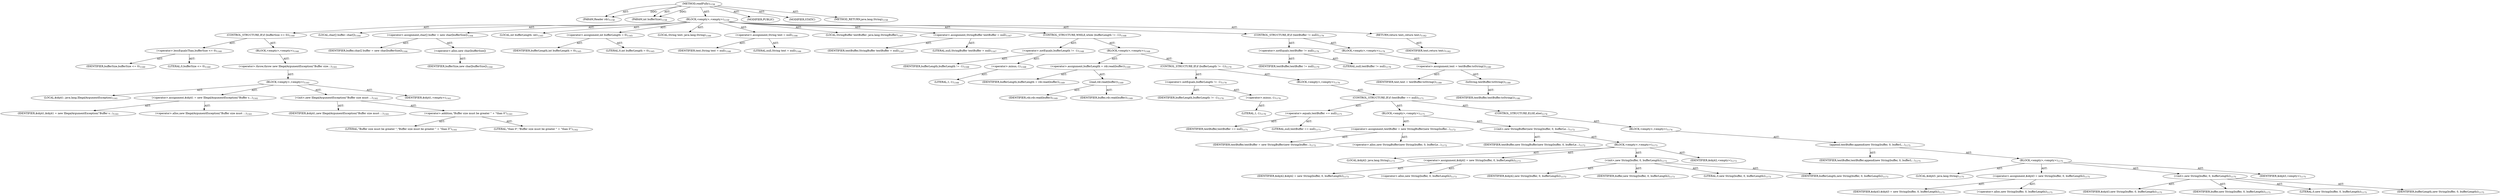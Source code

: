 digraph "readFully" {  
"111669149722" [label = <(METHOD,readFully)<SUB>1158</SUB>> ]
"115964117109" [label = <(PARAM,Reader rdr)<SUB>1158</SUB>> ]
"115964117110" [label = <(PARAM,int bufferSize)<SUB>1158</SUB>> ]
"25769803957" [label = <(BLOCK,&lt;empty&gt;,&lt;empty&gt;)<SUB>1159</SUB>> ]
"47244640368" [label = <(CONTROL_STRUCTURE,IF,if (bufferSize &lt;= 0))<SUB>1160</SUB>> ]
"30064771741" [label = <(&lt;operator&gt;.lessEqualsThan,bufferSize &lt;= 0)<SUB>1160</SUB>> ]
"68719477419" [label = <(IDENTIFIER,bufferSize,bufferSize &lt;= 0)<SUB>1160</SUB>> ]
"90194313393" [label = <(LITERAL,0,bufferSize &lt;= 0)<SUB>1160</SUB>> ]
"25769803958" [label = <(BLOCK,&lt;empty&gt;,&lt;empty&gt;)<SUB>1160</SUB>> ]
"30064771742" [label = <(&lt;operator&gt;.throw,throw new IllegalArgumentException(&quot;Buffer size...)<SUB>1161</SUB>> ]
"25769803959" [label = <(BLOCK,&lt;empty&gt;,&lt;empty&gt;)<SUB>1161</SUB>> ]
"94489280615" [label = <(LOCAL,$obj41: java.lang.IllegalArgumentException)<SUB>1161</SUB>> ]
"30064771743" [label = <(&lt;operator&gt;.assignment,$obj41 = new IllegalArgumentException(&quot;Buffer s...)<SUB>1161</SUB>> ]
"68719477420" [label = <(IDENTIFIER,$obj41,$obj41 = new IllegalArgumentException(&quot;Buffer s...)<SUB>1161</SUB>> ]
"30064771744" [label = <(&lt;operator&gt;.alloc,new IllegalArgumentException(&quot;Buffer size must ...)<SUB>1161</SUB>> ]
"30064771745" [label = <(&lt;init&gt;,new IllegalArgumentException(&quot;Buffer size must ...)<SUB>1161</SUB>> ]
"68719477421" [label = <(IDENTIFIER,$obj41,new IllegalArgumentException(&quot;Buffer size must ...)<SUB>1161</SUB>> ]
"30064771746" [label = <(&lt;operator&gt;.addition,&quot;Buffer size must be greater &quot; + &quot;than 0&quot;)<SUB>1161</SUB>> ]
"90194313394" [label = <(LITERAL,&quot;Buffer size must be greater &quot;,&quot;Buffer size must be greater &quot; + &quot;than 0&quot;)<SUB>1161</SUB>> ]
"90194313395" [label = <(LITERAL,&quot;than 0&quot;,&quot;Buffer size must be greater &quot; + &quot;than 0&quot;)<SUB>1162</SUB>> ]
"68719477422" [label = <(IDENTIFIER,$obj41,&lt;empty&gt;)<SUB>1161</SUB>> ]
"94489280616" [label = <(LOCAL,char[] buffer: char[])<SUB>1164</SUB>> ]
"30064771747" [label = <(&lt;operator&gt;.assignment,char[] buffer = new char[bufferSize])<SUB>1164</SUB>> ]
"68719477423" [label = <(IDENTIFIER,buffer,char[] buffer = new char[bufferSize])<SUB>1164</SUB>> ]
"30064771748" [label = <(&lt;operator&gt;.alloc,new char[bufferSize])> ]
"68719477424" [label = <(IDENTIFIER,bufferSize,new char[bufferSize])<SUB>1164</SUB>> ]
"94489280617" [label = <(LOCAL,int bufferLength: int)<SUB>1165</SUB>> ]
"30064771749" [label = <(&lt;operator&gt;.assignment,int bufferLength = 0)<SUB>1165</SUB>> ]
"68719477425" [label = <(IDENTIFIER,bufferLength,int bufferLength = 0)<SUB>1165</SUB>> ]
"90194313396" [label = <(LITERAL,0,int bufferLength = 0)<SUB>1165</SUB>> ]
"94489280618" [label = <(LOCAL,String text: java.lang.String)<SUB>1166</SUB>> ]
"30064771750" [label = <(&lt;operator&gt;.assignment,String text = null)<SUB>1166</SUB>> ]
"68719477426" [label = <(IDENTIFIER,text,String text = null)<SUB>1166</SUB>> ]
"90194313397" [label = <(LITERAL,null,String text = null)<SUB>1166</SUB>> ]
"94489280619" [label = <(LOCAL,StringBuffer textBuffer: java.lang.StringBuffer)<SUB>1167</SUB>> ]
"30064771751" [label = <(&lt;operator&gt;.assignment,StringBuffer textBuffer = null)<SUB>1167</SUB>> ]
"68719477427" [label = <(IDENTIFIER,textBuffer,StringBuffer textBuffer = null)<SUB>1167</SUB>> ]
"90194313398" [label = <(LITERAL,null,StringBuffer textBuffer = null)<SUB>1167</SUB>> ]
"47244640369" [label = <(CONTROL_STRUCTURE,WHILE,while (bufferLength != -1))<SUB>1168</SUB>> ]
"30064771752" [label = <(&lt;operator&gt;.notEquals,bufferLength != -1)<SUB>1168</SUB>> ]
"68719477428" [label = <(IDENTIFIER,bufferLength,bufferLength != -1)<SUB>1168</SUB>> ]
"30064771753" [label = <(&lt;operator&gt;.minus,-1)<SUB>1168</SUB>> ]
"90194313399" [label = <(LITERAL,1,-1)<SUB>1168</SUB>> ]
"25769803960" [label = <(BLOCK,&lt;empty&gt;,&lt;empty&gt;)<SUB>1168</SUB>> ]
"30064771754" [label = <(&lt;operator&gt;.assignment,bufferLength = rdr.read(buffer))<SUB>1169</SUB>> ]
"68719477429" [label = <(IDENTIFIER,bufferLength,bufferLength = rdr.read(buffer))<SUB>1169</SUB>> ]
"30064771755" [label = <(read,rdr.read(buffer))<SUB>1169</SUB>> ]
"68719477430" [label = <(IDENTIFIER,rdr,rdr.read(buffer))<SUB>1169</SUB>> ]
"68719477431" [label = <(IDENTIFIER,buffer,rdr.read(buffer))<SUB>1169</SUB>> ]
"47244640370" [label = <(CONTROL_STRUCTURE,IF,if (bufferLength != -1))<SUB>1170</SUB>> ]
"30064771756" [label = <(&lt;operator&gt;.notEquals,bufferLength != -1)<SUB>1170</SUB>> ]
"68719477432" [label = <(IDENTIFIER,bufferLength,bufferLength != -1)<SUB>1170</SUB>> ]
"30064771757" [label = <(&lt;operator&gt;.minus,-1)<SUB>1170</SUB>> ]
"90194313400" [label = <(LITERAL,1,-1)<SUB>1170</SUB>> ]
"25769803961" [label = <(BLOCK,&lt;empty&gt;,&lt;empty&gt;)<SUB>1170</SUB>> ]
"47244640371" [label = <(CONTROL_STRUCTURE,IF,if (textBuffer == null))<SUB>1171</SUB>> ]
"30064771758" [label = <(&lt;operator&gt;.equals,textBuffer == null)<SUB>1171</SUB>> ]
"68719477433" [label = <(IDENTIFIER,textBuffer,textBuffer == null)<SUB>1171</SUB>> ]
"90194313401" [label = <(LITERAL,null,textBuffer == null)<SUB>1171</SUB>> ]
"25769803962" [label = <(BLOCK,&lt;empty&gt;,&lt;empty&gt;)<SUB>1171</SUB>> ]
"30064771759" [label = <(&lt;operator&gt;.assignment,textBuffer = new StringBuffer(new String(buffer...)<SUB>1172</SUB>> ]
"68719477434" [label = <(IDENTIFIER,textBuffer,textBuffer = new StringBuffer(new String(buffer...)<SUB>1172</SUB>> ]
"30064771760" [label = <(&lt;operator&gt;.alloc,new StringBuffer(new String(buffer, 0, bufferLe...)<SUB>1172</SUB>> ]
"30064771761" [label = <(&lt;init&gt;,new StringBuffer(new String(buffer, 0, bufferLe...)<SUB>1172</SUB>> ]
"68719477435" [label = <(IDENTIFIER,textBuffer,new StringBuffer(new String(buffer, 0, bufferLe...)<SUB>1172</SUB>> ]
"25769803963" [label = <(BLOCK,&lt;empty&gt;,&lt;empty&gt;)<SUB>1173</SUB>> ]
"94489280620" [label = <(LOCAL,$obj42: java.lang.String)<SUB>1173</SUB>> ]
"30064771762" [label = <(&lt;operator&gt;.assignment,$obj42 = new String(buffer, 0, bufferLength))<SUB>1173</SUB>> ]
"68719477436" [label = <(IDENTIFIER,$obj42,$obj42 = new String(buffer, 0, bufferLength))<SUB>1173</SUB>> ]
"30064771763" [label = <(&lt;operator&gt;.alloc,new String(buffer, 0, bufferLength))<SUB>1173</SUB>> ]
"30064771764" [label = <(&lt;init&gt;,new String(buffer, 0, bufferLength))<SUB>1173</SUB>> ]
"68719477437" [label = <(IDENTIFIER,$obj42,new String(buffer, 0, bufferLength))<SUB>1173</SUB>> ]
"68719477438" [label = <(IDENTIFIER,buffer,new String(buffer, 0, bufferLength))<SUB>1173</SUB>> ]
"90194313402" [label = <(LITERAL,0,new String(buffer, 0, bufferLength))<SUB>1173</SUB>> ]
"68719477439" [label = <(IDENTIFIER,bufferLength,new String(buffer, 0, bufferLength))<SUB>1173</SUB>> ]
"68719477440" [label = <(IDENTIFIER,$obj42,&lt;empty&gt;)<SUB>1173</SUB>> ]
"47244640372" [label = <(CONTROL_STRUCTURE,ELSE,else)<SUB>1174</SUB>> ]
"25769803964" [label = <(BLOCK,&lt;empty&gt;,&lt;empty&gt;)<SUB>1174</SUB>> ]
"30064771765" [label = <(append,textBuffer.append(new String(buffer, 0, bufferL...)<SUB>1175</SUB>> ]
"68719477441" [label = <(IDENTIFIER,textBuffer,textBuffer.append(new String(buffer, 0, bufferL...)<SUB>1175</SUB>> ]
"25769803965" [label = <(BLOCK,&lt;empty&gt;,&lt;empty&gt;)<SUB>1175</SUB>> ]
"94489280621" [label = <(LOCAL,$obj43: java.lang.String)<SUB>1175</SUB>> ]
"30064771766" [label = <(&lt;operator&gt;.assignment,$obj43 = new String(buffer, 0, bufferLength))<SUB>1175</SUB>> ]
"68719477442" [label = <(IDENTIFIER,$obj43,$obj43 = new String(buffer, 0, bufferLength))<SUB>1175</SUB>> ]
"30064771767" [label = <(&lt;operator&gt;.alloc,new String(buffer, 0, bufferLength))<SUB>1175</SUB>> ]
"30064771768" [label = <(&lt;init&gt;,new String(buffer, 0, bufferLength))<SUB>1175</SUB>> ]
"68719477443" [label = <(IDENTIFIER,$obj43,new String(buffer, 0, bufferLength))<SUB>1175</SUB>> ]
"68719477444" [label = <(IDENTIFIER,buffer,new String(buffer, 0, bufferLength))<SUB>1175</SUB>> ]
"90194313403" [label = <(LITERAL,0,new String(buffer, 0, bufferLength))<SUB>1175</SUB>> ]
"68719477445" [label = <(IDENTIFIER,bufferLength,new String(buffer, 0, bufferLength))<SUB>1175</SUB>> ]
"68719477446" [label = <(IDENTIFIER,$obj43,&lt;empty&gt;)<SUB>1175</SUB>> ]
"47244640373" [label = <(CONTROL_STRUCTURE,IF,if (textBuffer != null))<SUB>1179</SUB>> ]
"30064771769" [label = <(&lt;operator&gt;.notEquals,textBuffer != null)<SUB>1179</SUB>> ]
"68719477447" [label = <(IDENTIFIER,textBuffer,textBuffer != null)<SUB>1179</SUB>> ]
"90194313404" [label = <(LITERAL,null,textBuffer != null)<SUB>1179</SUB>> ]
"25769803966" [label = <(BLOCK,&lt;empty&gt;,&lt;empty&gt;)<SUB>1179</SUB>> ]
"30064771770" [label = <(&lt;operator&gt;.assignment,text = textBuffer.toString())<SUB>1180</SUB>> ]
"68719477448" [label = <(IDENTIFIER,text,text = textBuffer.toString())<SUB>1180</SUB>> ]
"30064771771" [label = <(toString,textBuffer.toString())<SUB>1180</SUB>> ]
"68719477449" [label = <(IDENTIFIER,textBuffer,textBuffer.toString())<SUB>1180</SUB>> ]
"146028888088" [label = <(RETURN,return text;,return text;)<SUB>1182</SUB>> ]
"68719477450" [label = <(IDENTIFIER,text,return text;)<SUB>1182</SUB>> ]
"133143986245" [label = <(MODIFIER,PUBLIC)> ]
"133143986246" [label = <(MODIFIER,STATIC)> ]
"128849018906" [label = <(METHOD_RETURN,java.lang.String)<SUB>1158</SUB>> ]
  "111669149722" -> "115964117109"  [ label = "AST: "] 
  "111669149722" -> "115964117110"  [ label = "AST: "] 
  "111669149722" -> "25769803957"  [ label = "AST: "] 
  "111669149722" -> "133143986245"  [ label = "AST: "] 
  "111669149722" -> "133143986246"  [ label = "AST: "] 
  "111669149722" -> "128849018906"  [ label = "AST: "] 
  "25769803957" -> "47244640368"  [ label = "AST: "] 
  "25769803957" -> "94489280616"  [ label = "AST: "] 
  "25769803957" -> "30064771747"  [ label = "AST: "] 
  "25769803957" -> "94489280617"  [ label = "AST: "] 
  "25769803957" -> "30064771749"  [ label = "AST: "] 
  "25769803957" -> "94489280618"  [ label = "AST: "] 
  "25769803957" -> "30064771750"  [ label = "AST: "] 
  "25769803957" -> "94489280619"  [ label = "AST: "] 
  "25769803957" -> "30064771751"  [ label = "AST: "] 
  "25769803957" -> "47244640369"  [ label = "AST: "] 
  "25769803957" -> "47244640373"  [ label = "AST: "] 
  "25769803957" -> "146028888088"  [ label = "AST: "] 
  "47244640368" -> "30064771741"  [ label = "AST: "] 
  "47244640368" -> "25769803958"  [ label = "AST: "] 
  "30064771741" -> "68719477419"  [ label = "AST: "] 
  "30064771741" -> "90194313393"  [ label = "AST: "] 
  "25769803958" -> "30064771742"  [ label = "AST: "] 
  "30064771742" -> "25769803959"  [ label = "AST: "] 
  "25769803959" -> "94489280615"  [ label = "AST: "] 
  "25769803959" -> "30064771743"  [ label = "AST: "] 
  "25769803959" -> "30064771745"  [ label = "AST: "] 
  "25769803959" -> "68719477422"  [ label = "AST: "] 
  "30064771743" -> "68719477420"  [ label = "AST: "] 
  "30064771743" -> "30064771744"  [ label = "AST: "] 
  "30064771745" -> "68719477421"  [ label = "AST: "] 
  "30064771745" -> "30064771746"  [ label = "AST: "] 
  "30064771746" -> "90194313394"  [ label = "AST: "] 
  "30064771746" -> "90194313395"  [ label = "AST: "] 
  "30064771747" -> "68719477423"  [ label = "AST: "] 
  "30064771747" -> "30064771748"  [ label = "AST: "] 
  "30064771748" -> "68719477424"  [ label = "AST: "] 
  "30064771749" -> "68719477425"  [ label = "AST: "] 
  "30064771749" -> "90194313396"  [ label = "AST: "] 
  "30064771750" -> "68719477426"  [ label = "AST: "] 
  "30064771750" -> "90194313397"  [ label = "AST: "] 
  "30064771751" -> "68719477427"  [ label = "AST: "] 
  "30064771751" -> "90194313398"  [ label = "AST: "] 
  "47244640369" -> "30064771752"  [ label = "AST: "] 
  "47244640369" -> "25769803960"  [ label = "AST: "] 
  "30064771752" -> "68719477428"  [ label = "AST: "] 
  "30064771752" -> "30064771753"  [ label = "AST: "] 
  "30064771753" -> "90194313399"  [ label = "AST: "] 
  "25769803960" -> "30064771754"  [ label = "AST: "] 
  "25769803960" -> "47244640370"  [ label = "AST: "] 
  "30064771754" -> "68719477429"  [ label = "AST: "] 
  "30064771754" -> "30064771755"  [ label = "AST: "] 
  "30064771755" -> "68719477430"  [ label = "AST: "] 
  "30064771755" -> "68719477431"  [ label = "AST: "] 
  "47244640370" -> "30064771756"  [ label = "AST: "] 
  "47244640370" -> "25769803961"  [ label = "AST: "] 
  "30064771756" -> "68719477432"  [ label = "AST: "] 
  "30064771756" -> "30064771757"  [ label = "AST: "] 
  "30064771757" -> "90194313400"  [ label = "AST: "] 
  "25769803961" -> "47244640371"  [ label = "AST: "] 
  "47244640371" -> "30064771758"  [ label = "AST: "] 
  "47244640371" -> "25769803962"  [ label = "AST: "] 
  "47244640371" -> "47244640372"  [ label = "AST: "] 
  "30064771758" -> "68719477433"  [ label = "AST: "] 
  "30064771758" -> "90194313401"  [ label = "AST: "] 
  "25769803962" -> "30064771759"  [ label = "AST: "] 
  "25769803962" -> "30064771761"  [ label = "AST: "] 
  "30064771759" -> "68719477434"  [ label = "AST: "] 
  "30064771759" -> "30064771760"  [ label = "AST: "] 
  "30064771761" -> "68719477435"  [ label = "AST: "] 
  "30064771761" -> "25769803963"  [ label = "AST: "] 
  "25769803963" -> "94489280620"  [ label = "AST: "] 
  "25769803963" -> "30064771762"  [ label = "AST: "] 
  "25769803963" -> "30064771764"  [ label = "AST: "] 
  "25769803963" -> "68719477440"  [ label = "AST: "] 
  "30064771762" -> "68719477436"  [ label = "AST: "] 
  "30064771762" -> "30064771763"  [ label = "AST: "] 
  "30064771764" -> "68719477437"  [ label = "AST: "] 
  "30064771764" -> "68719477438"  [ label = "AST: "] 
  "30064771764" -> "90194313402"  [ label = "AST: "] 
  "30064771764" -> "68719477439"  [ label = "AST: "] 
  "47244640372" -> "25769803964"  [ label = "AST: "] 
  "25769803964" -> "30064771765"  [ label = "AST: "] 
  "30064771765" -> "68719477441"  [ label = "AST: "] 
  "30064771765" -> "25769803965"  [ label = "AST: "] 
  "25769803965" -> "94489280621"  [ label = "AST: "] 
  "25769803965" -> "30064771766"  [ label = "AST: "] 
  "25769803965" -> "30064771768"  [ label = "AST: "] 
  "25769803965" -> "68719477446"  [ label = "AST: "] 
  "30064771766" -> "68719477442"  [ label = "AST: "] 
  "30064771766" -> "30064771767"  [ label = "AST: "] 
  "30064771768" -> "68719477443"  [ label = "AST: "] 
  "30064771768" -> "68719477444"  [ label = "AST: "] 
  "30064771768" -> "90194313403"  [ label = "AST: "] 
  "30064771768" -> "68719477445"  [ label = "AST: "] 
  "47244640373" -> "30064771769"  [ label = "AST: "] 
  "47244640373" -> "25769803966"  [ label = "AST: "] 
  "30064771769" -> "68719477447"  [ label = "AST: "] 
  "30064771769" -> "90194313404"  [ label = "AST: "] 
  "25769803966" -> "30064771770"  [ label = "AST: "] 
  "30064771770" -> "68719477448"  [ label = "AST: "] 
  "30064771770" -> "30064771771"  [ label = "AST: "] 
  "30064771771" -> "68719477449"  [ label = "AST: "] 
  "146028888088" -> "68719477450"  [ label = "AST: "] 
  "111669149722" -> "115964117109"  [ label = "DDG: "] 
  "111669149722" -> "115964117110"  [ label = "DDG: "] 
}
